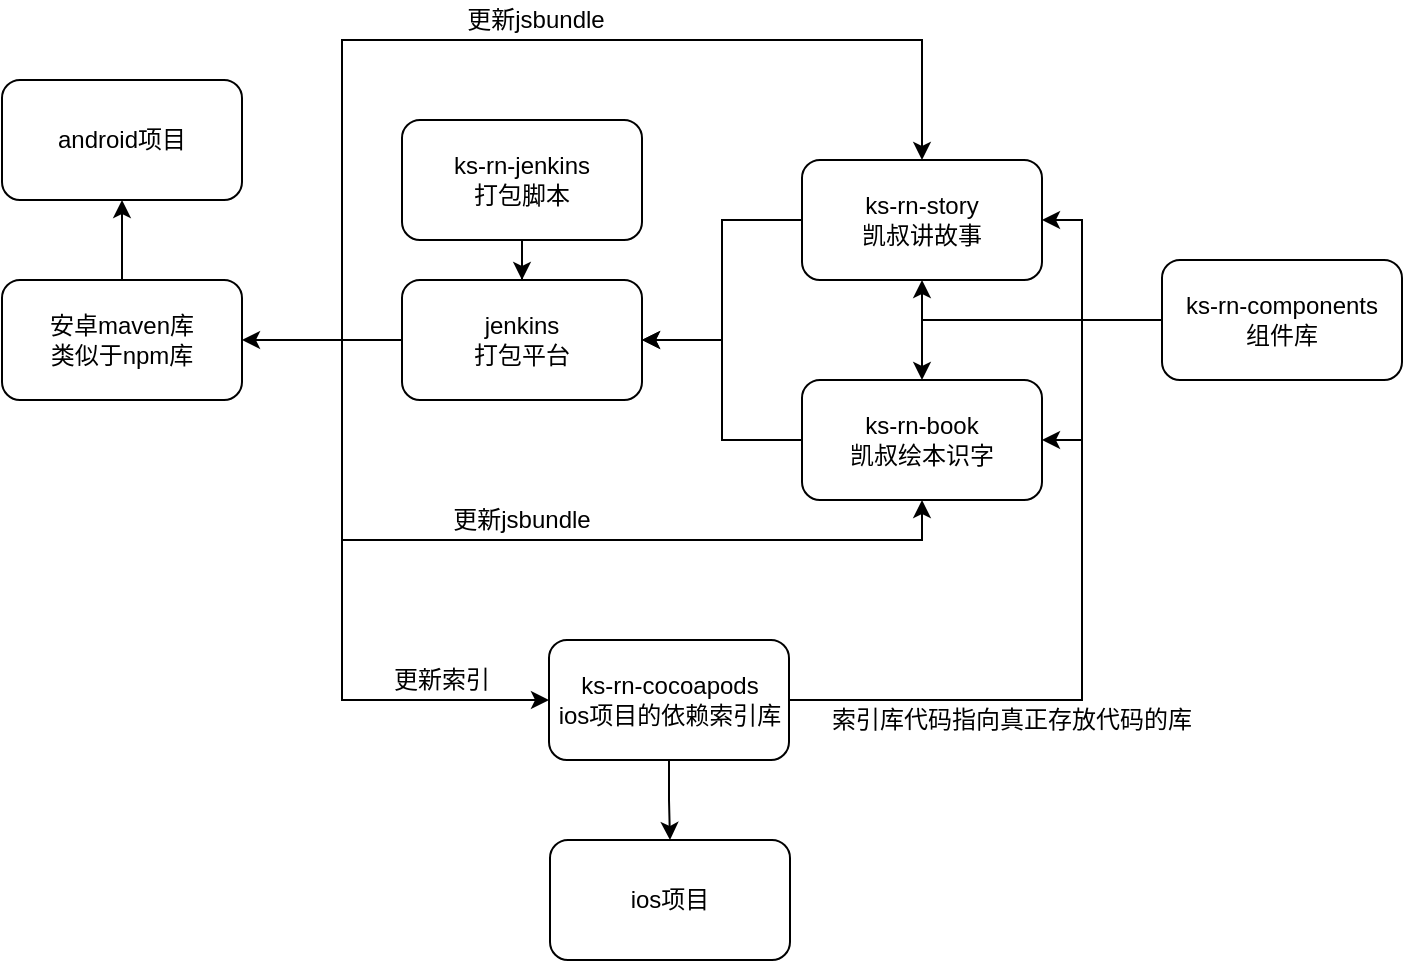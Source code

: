 <mxfile version="14.8.0" type="github">
  <diagram id="b1oGWDm4PPosXPjlK-ag" name="Page-1">
    <mxGraphModel dx="1112" dy="607" grid="1" gridSize="10" guides="1" tooltips="1" connect="1" arrows="1" fold="1" page="1" pageScale="1" pageWidth="827" pageHeight="1169" math="0" shadow="0">
      <root>
        <mxCell id="0" />
        <mxCell id="1" parent="0" />
        <mxCell id="pTHr4Fl9q_mRZRi1oSDn-6" style="edgeStyle=orthogonalEdgeStyle;rounded=0;orthogonalLoop=1;jettySize=auto;html=1;entryX=1;entryY=0.5;entryDx=0;entryDy=0;" edge="1" parent="1" source="pTHr4Fl9q_mRZRi1oSDn-1" target="pTHr4Fl9q_mRZRi1oSDn-3">
          <mxGeometry relative="1" as="geometry" />
        </mxCell>
        <mxCell id="pTHr4Fl9q_mRZRi1oSDn-1" value="ks-rn-story&lt;br&gt;凯叔讲故事" style="rounded=1;whiteSpace=wrap;html=1;" vertex="1" parent="1">
          <mxGeometry x="420" y="250" width="120" height="60" as="geometry" />
        </mxCell>
        <mxCell id="pTHr4Fl9q_mRZRi1oSDn-7" style="edgeStyle=orthogonalEdgeStyle;rounded=0;orthogonalLoop=1;jettySize=auto;html=1;entryX=1;entryY=0.5;entryDx=0;entryDy=0;" edge="1" parent="1" source="pTHr4Fl9q_mRZRi1oSDn-2" target="pTHr4Fl9q_mRZRi1oSDn-3">
          <mxGeometry relative="1" as="geometry" />
        </mxCell>
        <mxCell id="pTHr4Fl9q_mRZRi1oSDn-2" value="ks-rn-book&lt;br&gt;凯叔绘本识字" style="rounded=1;whiteSpace=wrap;html=1;" vertex="1" parent="1">
          <mxGeometry x="420" y="360" width="120" height="60" as="geometry" />
        </mxCell>
        <mxCell id="pTHr4Fl9q_mRZRi1oSDn-9" style="edgeStyle=orthogonalEdgeStyle;rounded=0;orthogonalLoop=1;jettySize=auto;html=1;entryX=0.5;entryY=0;entryDx=0;entryDy=0;" edge="1" parent="1" source="pTHr4Fl9q_mRZRi1oSDn-3" target="pTHr4Fl9q_mRZRi1oSDn-1">
          <mxGeometry relative="1" as="geometry">
            <Array as="points">
              <mxPoint x="190" y="340" />
              <mxPoint x="190" y="190" />
              <mxPoint x="480" y="190" />
            </Array>
          </mxGeometry>
        </mxCell>
        <mxCell id="pTHr4Fl9q_mRZRi1oSDn-10" style="edgeStyle=orthogonalEdgeStyle;rounded=0;orthogonalLoop=1;jettySize=auto;html=1;entryX=0.5;entryY=1;entryDx=0;entryDy=0;" edge="1" parent="1" source="pTHr4Fl9q_mRZRi1oSDn-3" target="pTHr4Fl9q_mRZRi1oSDn-2">
          <mxGeometry relative="1" as="geometry">
            <Array as="points">
              <mxPoint x="190" y="340" />
              <mxPoint x="190" y="440" />
              <mxPoint x="480" y="440" />
            </Array>
          </mxGeometry>
        </mxCell>
        <mxCell id="pTHr4Fl9q_mRZRi1oSDn-18" style="edgeStyle=orthogonalEdgeStyle;rounded=0;orthogonalLoop=1;jettySize=auto;html=1;entryX=1;entryY=0.5;entryDx=0;entryDy=0;" edge="1" parent="1" source="pTHr4Fl9q_mRZRi1oSDn-3" target="pTHr4Fl9q_mRZRi1oSDn-17">
          <mxGeometry relative="1" as="geometry" />
        </mxCell>
        <mxCell id="pTHr4Fl9q_mRZRi1oSDn-23" style="edgeStyle=orthogonalEdgeStyle;rounded=0;orthogonalLoop=1;jettySize=auto;html=1;entryX=0;entryY=0.5;entryDx=0;entryDy=0;" edge="1" parent="1" source="pTHr4Fl9q_mRZRi1oSDn-3" target="pTHr4Fl9q_mRZRi1oSDn-21">
          <mxGeometry relative="1" as="geometry">
            <Array as="points">
              <mxPoint x="190" y="340" />
              <mxPoint x="190" y="520" />
            </Array>
          </mxGeometry>
        </mxCell>
        <mxCell id="pTHr4Fl9q_mRZRi1oSDn-3" value="jenkins&lt;br&gt;打包平台" style="rounded=1;whiteSpace=wrap;html=1;" vertex="1" parent="1">
          <mxGeometry x="220" y="310" width="120" height="60" as="geometry" />
        </mxCell>
        <mxCell id="pTHr4Fl9q_mRZRi1oSDn-5" value="" style="edgeStyle=orthogonalEdgeStyle;rounded=0;orthogonalLoop=1;jettySize=auto;html=1;" edge="1" parent="1" source="pTHr4Fl9q_mRZRi1oSDn-4" target="pTHr4Fl9q_mRZRi1oSDn-3">
          <mxGeometry relative="1" as="geometry" />
        </mxCell>
        <mxCell id="pTHr4Fl9q_mRZRi1oSDn-4" value="ks-rn-jenkins&lt;br&gt;打包脚本" style="rounded=1;whiteSpace=wrap;html=1;" vertex="1" parent="1">
          <mxGeometry x="220" y="230" width="120" height="60" as="geometry" />
        </mxCell>
        <mxCell id="pTHr4Fl9q_mRZRi1oSDn-11" value="更新jsbundle" style="text;html=1;strokeColor=none;fillColor=none;align=center;verticalAlign=middle;whiteSpace=wrap;rounded=0;" vertex="1" parent="1">
          <mxGeometry x="240" y="420" width="80" height="20" as="geometry" />
        </mxCell>
        <mxCell id="pTHr4Fl9q_mRZRi1oSDn-12" value="更新jsbundle" style="text;html=1;strokeColor=none;fillColor=none;align=center;verticalAlign=middle;whiteSpace=wrap;rounded=0;" vertex="1" parent="1">
          <mxGeometry x="242.5" y="170" width="87.5" height="20" as="geometry" />
        </mxCell>
        <mxCell id="pTHr4Fl9q_mRZRi1oSDn-13" value="ios项目" style="rounded=1;whiteSpace=wrap;html=1;" vertex="1" parent="1">
          <mxGeometry x="294" y="590" width="120" height="60" as="geometry" />
        </mxCell>
        <mxCell id="pTHr4Fl9q_mRZRi1oSDn-20" style="edgeStyle=orthogonalEdgeStyle;rounded=0;orthogonalLoop=1;jettySize=auto;html=1;exitX=0.5;exitY=0;exitDx=0;exitDy=0;entryX=0.5;entryY=1;entryDx=0;entryDy=0;" edge="1" parent="1" source="pTHr4Fl9q_mRZRi1oSDn-17" target="pTHr4Fl9q_mRZRi1oSDn-19">
          <mxGeometry relative="1" as="geometry">
            <mxPoint x="79.857" y="300" as="targetPoint" />
          </mxGeometry>
        </mxCell>
        <mxCell id="pTHr4Fl9q_mRZRi1oSDn-17" value="安卓maven库&lt;br&gt;类似于npm库" style="rounded=1;whiteSpace=wrap;html=1;" vertex="1" parent="1">
          <mxGeometry x="20" y="310" width="120" height="60" as="geometry" />
        </mxCell>
        <mxCell id="pTHr4Fl9q_mRZRi1oSDn-19" value="android项目" style="rounded=1;whiteSpace=wrap;html=1;" vertex="1" parent="1">
          <mxGeometry x="20" y="210" width="120" height="60" as="geometry" />
        </mxCell>
        <mxCell id="pTHr4Fl9q_mRZRi1oSDn-28" style="edgeStyle=orthogonalEdgeStyle;rounded=0;orthogonalLoop=1;jettySize=auto;html=1;entryX=1;entryY=0.5;entryDx=0;entryDy=0;" edge="1" parent="1" source="pTHr4Fl9q_mRZRi1oSDn-21" target="pTHr4Fl9q_mRZRi1oSDn-2">
          <mxGeometry relative="1" as="geometry">
            <Array as="points">
              <mxPoint x="560" y="520" />
              <mxPoint x="560" y="390" />
            </Array>
          </mxGeometry>
        </mxCell>
        <mxCell id="pTHr4Fl9q_mRZRi1oSDn-30" style="edgeStyle=orthogonalEdgeStyle;rounded=0;orthogonalLoop=1;jettySize=auto;html=1;" edge="1" parent="1" source="pTHr4Fl9q_mRZRi1oSDn-21">
          <mxGeometry relative="1" as="geometry">
            <mxPoint x="540" y="280" as="targetPoint" />
            <Array as="points">
              <mxPoint x="560" y="520" />
              <mxPoint x="560" y="280" />
            </Array>
          </mxGeometry>
        </mxCell>
        <mxCell id="pTHr4Fl9q_mRZRi1oSDn-33" style="edgeStyle=orthogonalEdgeStyle;rounded=0;orthogonalLoop=1;jettySize=auto;html=1;" edge="1" parent="1" source="pTHr4Fl9q_mRZRi1oSDn-21" target="pTHr4Fl9q_mRZRi1oSDn-13">
          <mxGeometry relative="1" as="geometry" />
        </mxCell>
        <mxCell id="pTHr4Fl9q_mRZRi1oSDn-21" value="ks-rn-cocoapods&lt;br&gt;ios项目的依赖索引库" style="rounded=1;whiteSpace=wrap;html=1;" vertex="1" parent="1">
          <mxGeometry x="293.5" y="490" width="120" height="60" as="geometry" />
        </mxCell>
        <mxCell id="pTHr4Fl9q_mRZRi1oSDn-24" value="更新索引" style="text;html=1;strokeColor=none;fillColor=none;align=center;verticalAlign=middle;whiteSpace=wrap;rounded=0;" vertex="1" parent="1">
          <mxGeometry x="210" y="500" width="60" height="20" as="geometry" />
        </mxCell>
        <mxCell id="pTHr4Fl9q_mRZRi1oSDn-31" value="索引库代码指向真正存放代码的库" style="text;html=1;strokeColor=none;fillColor=none;align=center;verticalAlign=middle;whiteSpace=wrap;rounded=0;" vertex="1" parent="1">
          <mxGeometry x="420" y="520" width="210" height="20" as="geometry" />
        </mxCell>
        <mxCell id="pTHr4Fl9q_mRZRi1oSDn-35" style="edgeStyle=orthogonalEdgeStyle;rounded=0;orthogonalLoop=1;jettySize=auto;html=1;entryX=0.5;entryY=1;entryDx=0;entryDy=0;" edge="1" parent="1" source="pTHr4Fl9q_mRZRi1oSDn-34" target="pTHr4Fl9q_mRZRi1oSDn-1">
          <mxGeometry relative="1" as="geometry" />
        </mxCell>
        <mxCell id="pTHr4Fl9q_mRZRi1oSDn-36" style="edgeStyle=orthogonalEdgeStyle;rounded=0;orthogonalLoop=1;jettySize=auto;html=1;entryX=0.5;entryY=0;entryDx=0;entryDy=0;" edge="1" parent="1" source="pTHr4Fl9q_mRZRi1oSDn-34" target="pTHr4Fl9q_mRZRi1oSDn-2">
          <mxGeometry relative="1" as="geometry" />
        </mxCell>
        <mxCell id="pTHr4Fl9q_mRZRi1oSDn-34" value="ks-rn-components&lt;br&gt;组件库" style="rounded=1;whiteSpace=wrap;html=1;" vertex="1" parent="1">
          <mxGeometry x="600" y="300" width="120" height="60" as="geometry" />
        </mxCell>
      </root>
    </mxGraphModel>
  </diagram>
</mxfile>
